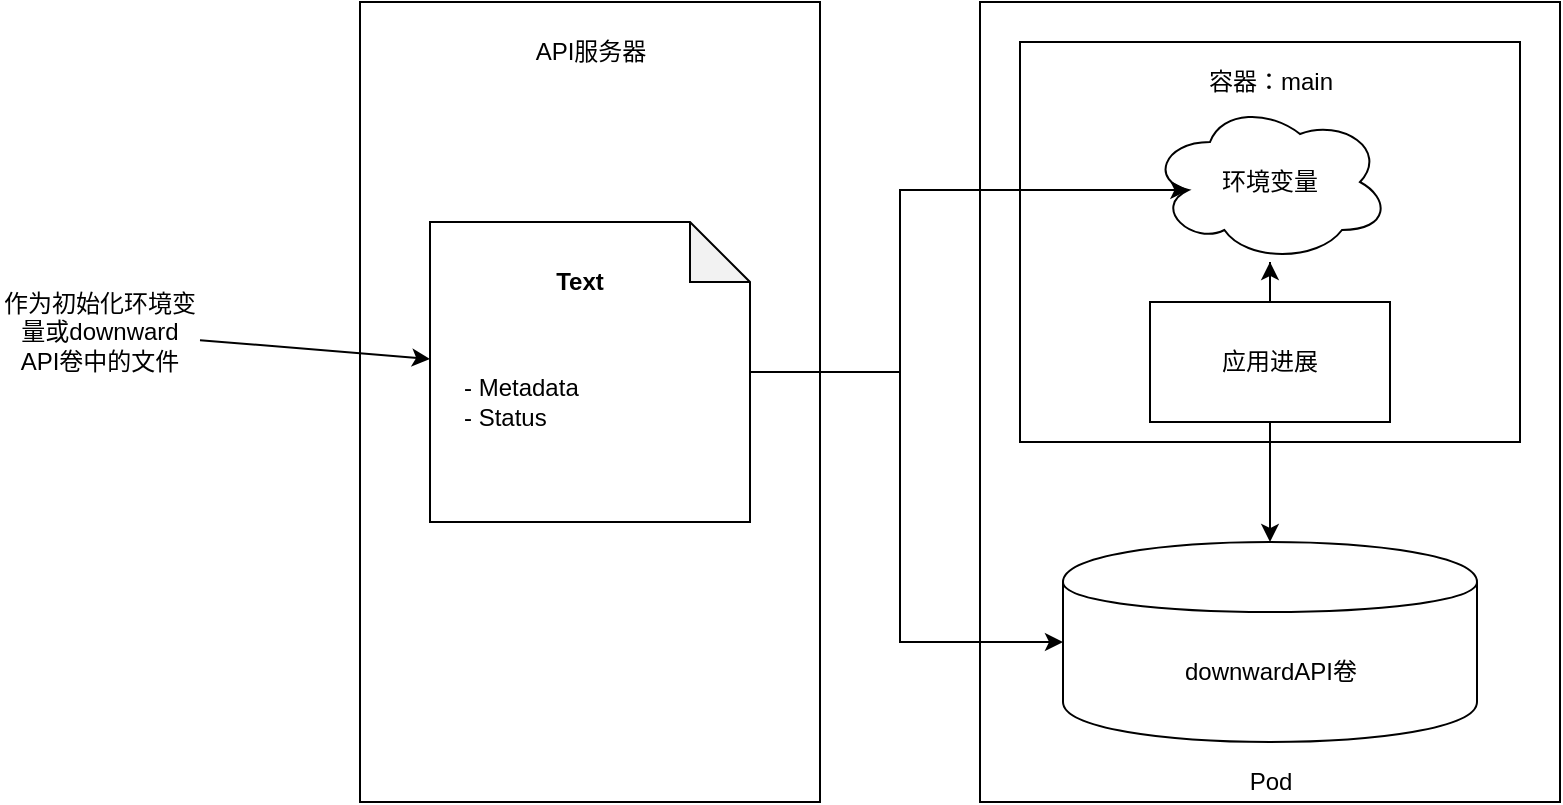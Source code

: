 <mxfile version="12.6.5" type="device"><diagram id="I4Rf-fQdQQqFCFTap_7e" name="Page-1"><mxGraphModel dx="1024" dy="592" grid="1" gridSize="10" guides="1" tooltips="1" connect="1" arrows="1" fold="1" page="1" pageScale="1" pageWidth="2339" pageHeight="3300" math="0" shadow="0"><root><mxCell id="0"/><mxCell id="1" parent="0"/><mxCell id="8L9U_R1qZRDZ2SgaNPPc-1" value="" style="rounded=0;whiteSpace=wrap;html=1;" vertex="1" parent="1"><mxGeometry x="190" y="100" width="230" height="400" as="geometry"/></mxCell><mxCell id="8L9U_R1qZRDZ2SgaNPPc-2" value="API服务器" style="text;html=1;strokeColor=none;fillColor=none;align=center;verticalAlign=middle;whiteSpace=wrap;rounded=0;" vertex="1" parent="1"><mxGeometry x="257.5" y="110" width="95" height="30" as="geometry"/></mxCell><mxCell id="8L9U_R1qZRDZ2SgaNPPc-3" value="" style="rounded=0;whiteSpace=wrap;html=1;" vertex="1" parent="1"><mxGeometry x="500" y="100" width="290" height="400" as="geometry"/></mxCell><mxCell id="8L9U_R1qZRDZ2SgaNPPc-4" value="" style="rounded=0;whiteSpace=wrap;html=1;" vertex="1" parent="1"><mxGeometry x="520" y="120" width="250" height="200" as="geometry"/></mxCell><mxCell id="8L9U_R1qZRDZ2SgaNPPc-5" value="容器：main" style="text;html=1;strokeColor=none;fillColor=none;align=center;verticalAlign=middle;whiteSpace=wrap;rounded=0;" vertex="1" parent="1"><mxGeometry x="602.5" y="130" width="85" height="20" as="geometry"/></mxCell><mxCell id="8L9U_R1qZRDZ2SgaNPPc-6" value="环境变量" style="ellipse;shape=cloud;whiteSpace=wrap;html=1;" vertex="1" parent="1"><mxGeometry x="585" y="150" width="120" height="80" as="geometry"/></mxCell><mxCell id="8L9U_R1qZRDZ2SgaNPPc-8" style="edgeStyle=orthogonalEdgeStyle;rounded=0;orthogonalLoop=1;jettySize=auto;html=1;" edge="1" parent="1" source="8L9U_R1qZRDZ2SgaNPPc-7" target="8L9U_R1qZRDZ2SgaNPPc-6"><mxGeometry relative="1" as="geometry"/></mxCell><mxCell id="8L9U_R1qZRDZ2SgaNPPc-11" style="edgeStyle=orthogonalEdgeStyle;rounded=0;orthogonalLoop=1;jettySize=auto;html=1;" edge="1" parent="1" source="8L9U_R1qZRDZ2SgaNPPc-7" target="8L9U_R1qZRDZ2SgaNPPc-9"><mxGeometry relative="1" as="geometry"/></mxCell><mxCell id="8L9U_R1qZRDZ2SgaNPPc-7" value="应用进展" style="rounded=0;whiteSpace=wrap;html=1;" vertex="1" parent="1"><mxGeometry x="585" y="250" width="120" height="60" as="geometry"/></mxCell><mxCell id="8L9U_R1qZRDZ2SgaNPPc-9" value="downwardAPI卷" style="shape=cylinder;whiteSpace=wrap;html=1;boundedLbl=1;backgroundOutline=1;" vertex="1" parent="1"><mxGeometry x="541.5" y="370" width="207" height="100" as="geometry"/></mxCell><mxCell id="8L9U_R1qZRDZ2SgaNPPc-14" style="edgeStyle=orthogonalEdgeStyle;rounded=0;orthogonalLoop=1;jettySize=auto;html=1;entryX=0.16;entryY=0.55;entryDx=0;entryDy=0;entryPerimeter=0;" edge="1" parent="1" source="8L9U_R1qZRDZ2SgaNPPc-12" target="8L9U_R1qZRDZ2SgaNPPc-6"><mxGeometry relative="1" as="geometry"><Array as="points"><mxPoint x="460" y="285"/><mxPoint x="460" y="194"/></Array></mxGeometry></mxCell><mxCell id="8L9U_R1qZRDZ2SgaNPPc-15" style="edgeStyle=orthogonalEdgeStyle;rounded=0;orthogonalLoop=1;jettySize=auto;html=1;entryX=0;entryY=0.5;entryDx=0;entryDy=0;" edge="1" parent="1" source="8L9U_R1qZRDZ2SgaNPPc-12" target="8L9U_R1qZRDZ2SgaNPPc-9"><mxGeometry relative="1" as="geometry"><Array as="points"><mxPoint x="460" y="285"/><mxPoint x="460" y="420"/></Array></mxGeometry></mxCell><mxCell id="8L9U_R1qZRDZ2SgaNPPc-12" value="" style="shape=note;whiteSpace=wrap;html=1;backgroundOutline=1;darkOpacity=0.05;align=left;" vertex="1" parent="1"><mxGeometry x="225" y="210" width="160" height="150" as="geometry"/></mxCell><mxCell id="8L9U_R1qZRDZ2SgaNPPc-13" value="&lt;b&gt;Text&lt;/b&gt;" style="text;html=1;strokeColor=none;fillColor=none;align=center;verticalAlign=middle;whiteSpace=wrap;rounded=0;" vertex="1" parent="1"><mxGeometry x="280" y="230" width="40" height="20" as="geometry"/></mxCell><mxCell id="8L9U_R1qZRDZ2SgaNPPc-17" value="- Metadata&lt;br&gt;- Status" style="text;html=1;strokeColor=none;fillColor=none;align=left;verticalAlign=middle;whiteSpace=wrap;rounded=0;" vertex="1" parent="1"><mxGeometry x="240" y="267.5" width="130" height="65" as="geometry"/></mxCell><mxCell id="8L9U_R1qZRDZ2SgaNPPc-18" value="Pod" style="text;html=1;strokeColor=none;fillColor=none;align=center;verticalAlign=middle;whiteSpace=wrap;rounded=0;" vertex="1" parent="1"><mxGeometry x="602.5" y="480" width="85" height="20" as="geometry"/></mxCell><mxCell id="8L9U_R1qZRDZ2SgaNPPc-20" value="作为初始化环境变量或downward API卷中的文件" style="text;html=1;strokeColor=none;fillColor=none;align=center;verticalAlign=middle;whiteSpace=wrap;rounded=0;" vertex="1" parent="1"><mxGeometry x="10" y="230" width="100" height="70" as="geometry"/></mxCell><mxCell id="8L9U_R1qZRDZ2SgaNPPc-21" value="" style="endArrow=classic;html=1;" edge="1" parent="1" source="8L9U_R1qZRDZ2SgaNPPc-20" target="8L9U_R1qZRDZ2SgaNPPc-12"><mxGeometry width="50" height="50" relative="1" as="geometry"><mxPoint x="90" y="400" as="sourcePoint"/><mxPoint x="140" y="350" as="targetPoint"/></mxGeometry></mxCell></root></mxGraphModel></diagram></mxfile>